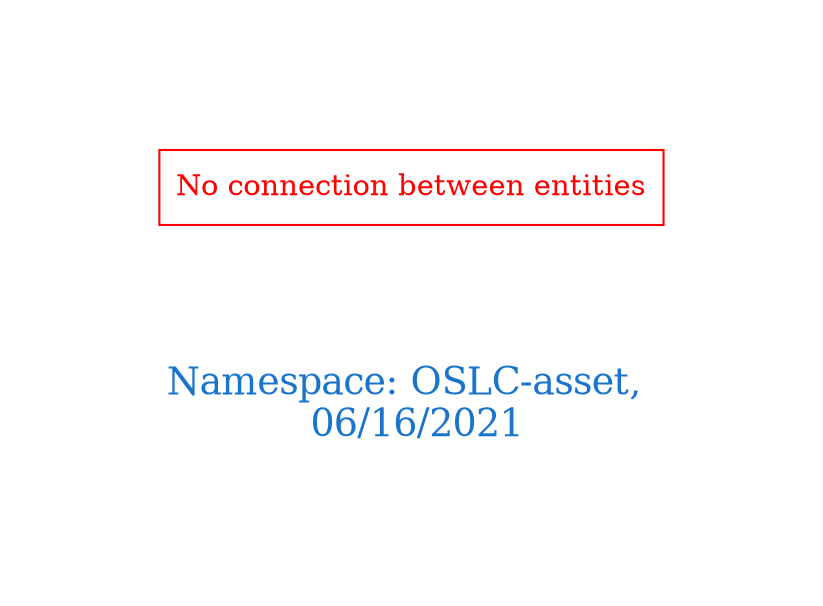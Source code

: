 digraph OGIT_ontology {
 graph [ rankdir= LR,pad=1 
fontsize = 18,
fontcolor= dodgerblue3,label = "\n\n\nNamespace: OSLC-asset, \n 06/16/2021"];
node[shape=polygon];
edge [  color="gray81"];

"No connection between entities" [fontcolor = "red",color="red", shape="polygon"]
}
